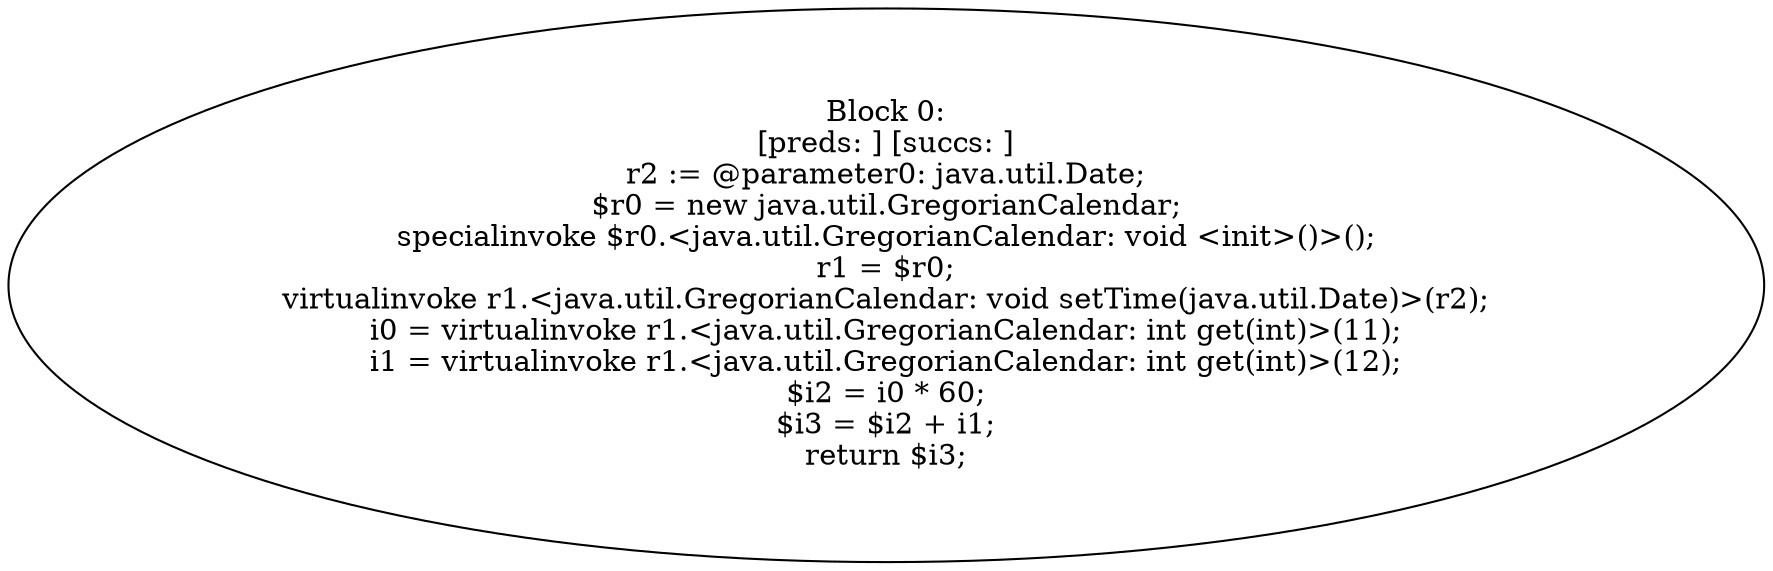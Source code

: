 digraph "unitGraph" {
    "Block 0:
[preds: ] [succs: ]
r2 := @parameter0: java.util.Date;
$r0 = new java.util.GregorianCalendar;
specialinvoke $r0.<java.util.GregorianCalendar: void <init>()>();
r1 = $r0;
virtualinvoke r1.<java.util.GregorianCalendar: void setTime(java.util.Date)>(r2);
i0 = virtualinvoke r1.<java.util.GregorianCalendar: int get(int)>(11);
i1 = virtualinvoke r1.<java.util.GregorianCalendar: int get(int)>(12);
$i2 = i0 * 60;
$i3 = $i2 + i1;
return $i3;
"
}
